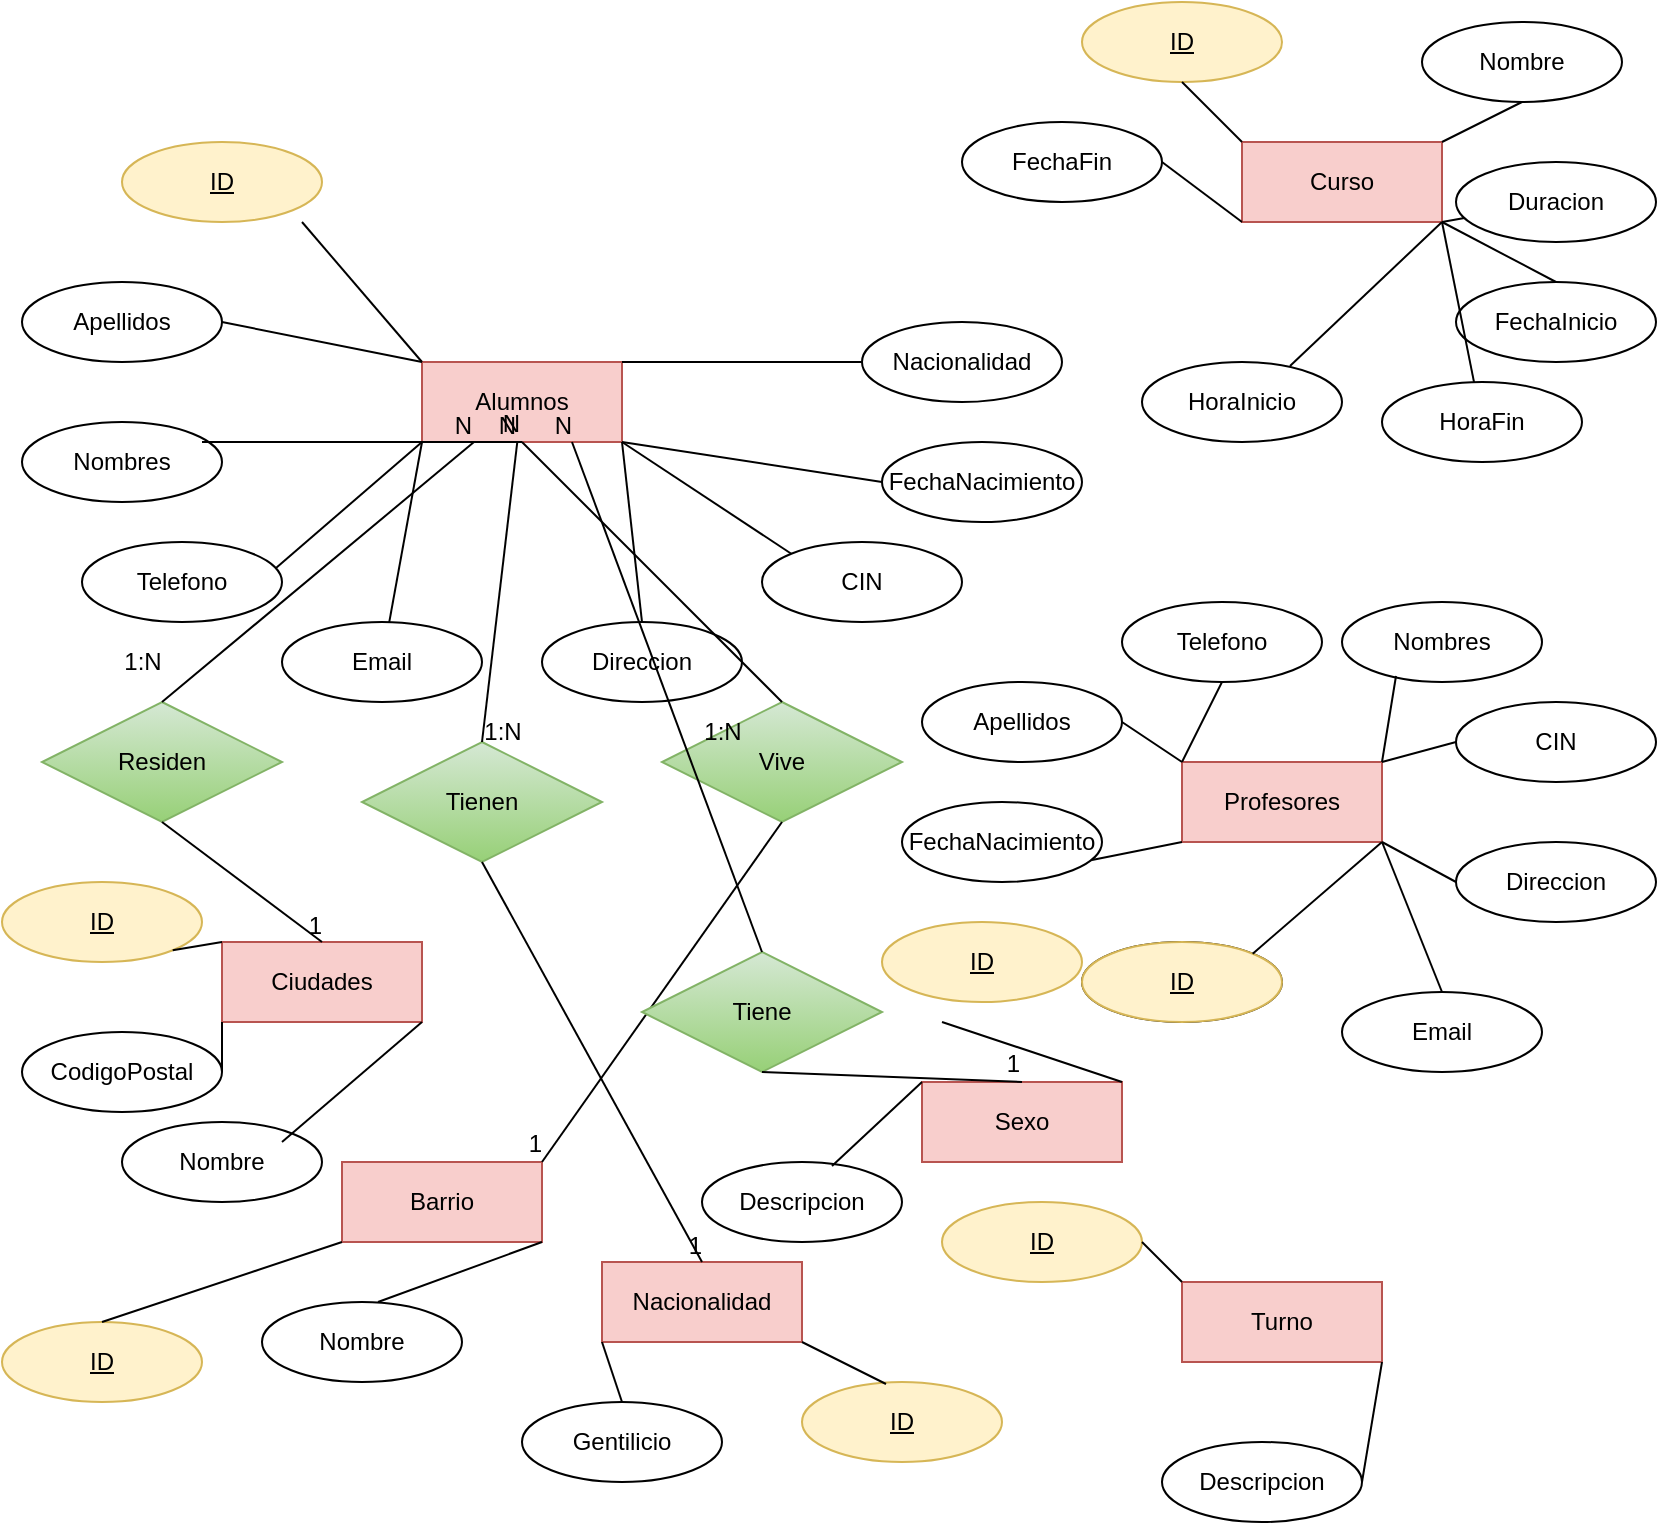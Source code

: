 <mxfile version="20.2.3" type="device"><diagram id="ryzPgXsZjJfLl2V2SXRF" name="Página-1"><mxGraphModel dx="526" dy="553" grid="1" gridSize="10" guides="1" tooltips="1" connect="1" arrows="1" fold="1" page="1" pageScale="1" pageWidth="827" pageHeight="1169" math="0" shadow="0"><root><mxCell id="0"/><mxCell id="1" parent="0"/><mxCell id="Io1nAtHtb8ZyB7JN7uuc-1" value="Alumnos" style="whiteSpace=wrap;html=1;align=center;fillColor=#f8cecc;strokeColor=#b85450;" vertex="1" parent="1"><mxGeometry x="210" y="230" width="100" height="40" as="geometry"/></mxCell><mxCell id="Io1nAtHtb8ZyB7JN7uuc-3" value="ID" style="ellipse;whiteSpace=wrap;html=1;align=center;fontStyle=4;fillColor=#fff2cc;strokeColor=#d6b656;" vertex="1" parent="1"><mxGeometry x="60" y="120" width="100" height="40" as="geometry"/></mxCell><mxCell id="Io1nAtHtb8ZyB7JN7uuc-7" value="Direccion" style="ellipse;whiteSpace=wrap;html=1;align=center;" vertex="1" parent="1"><mxGeometry x="270" y="360" width="100" height="40" as="geometry"/></mxCell><mxCell id="Io1nAtHtb8ZyB7JN7uuc-8" value="CIN" style="ellipse;whiteSpace=wrap;html=1;align=center;" vertex="1" parent="1"><mxGeometry x="380" y="320" width="100" height="40" as="geometry"/></mxCell><mxCell id="Io1nAtHtb8ZyB7JN7uuc-9" value="Email" style="ellipse;whiteSpace=wrap;html=1;align=center;" vertex="1" parent="1"><mxGeometry x="140" y="360" width="100" height="40" as="geometry"/></mxCell><mxCell id="Io1nAtHtb8ZyB7JN7uuc-11" value="Telefono" style="ellipse;whiteSpace=wrap;html=1;align=center;" vertex="1" parent="1"><mxGeometry x="40" y="320" width="100" height="40" as="geometry"/></mxCell><mxCell id="Io1nAtHtb8ZyB7JN7uuc-12" value="Nacionalidad" style="ellipse;whiteSpace=wrap;html=1;align=center;" vertex="1" parent="1"><mxGeometry x="430" y="210" width="100" height="40" as="geometry"/></mxCell><mxCell id="Io1nAtHtb8ZyB7JN7uuc-13" value="Nombres" style="ellipse;whiteSpace=wrap;html=1;align=center;" vertex="1" parent="1"><mxGeometry x="10" y="260" width="100" height="40" as="geometry"/></mxCell><mxCell id="Io1nAtHtb8ZyB7JN7uuc-14" value="Apellidos" style="ellipse;whiteSpace=wrap;html=1;align=center;" vertex="1" parent="1"><mxGeometry x="10" y="190" width="100" height="40" as="geometry"/></mxCell><mxCell id="Io1nAtHtb8ZyB7JN7uuc-15" value="FechaNacimiento" style="ellipse;whiteSpace=wrap;html=1;align=center;" vertex="1" parent="1"><mxGeometry x="440" y="270" width="100" height="40" as="geometry"/></mxCell><mxCell id="Io1nAtHtb8ZyB7JN7uuc-16" value="" style="endArrow=none;html=1;rounded=0;exitX=0;exitY=1;exitDx=0;exitDy=0;" edge="1" parent="1" source="Io1nAtHtb8ZyB7JN7uuc-1" target="Io1nAtHtb8ZyB7JN7uuc-9"><mxGeometry relative="1" as="geometry"><mxPoint x="190" y="290" as="sourcePoint"/><mxPoint x="350" y="290" as="targetPoint"/></mxGeometry></mxCell><mxCell id="Io1nAtHtb8ZyB7JN7uuc-17" value="" style="endArrow=none;html=1;rounded=0;" edge="1" parent="1"><mxGeometry relative="1" as="geometry"><mxPoint x="100" y="270" as="sourcePoint"/><mxPoint x="260" y="270" as="targetPoint"/></mxGeometry></mxCell><mxCell id="Io1nAtHtb8ZyB7JN7uuc-18" value="" style="endArrow=none;html=1;rounded=0;exitX=0;exitY=0;exitDx=0;exitDy=0;entryX=1;entryY=0.5;entryDx=0;entryDy=0;" edge="1" parent="1" source="Io1nAtHtb8ZyB7JN7uuc-1" target="Io1nAtHtb8ZyB7JN7uuc-14"><mxGeometry relative="1" as="geometry"><mxPoint x="190" y="290" as="sourcePoint"/><mxPoint x="350" y="290" as="targetPoint"/></mxGeometry></mxCell><mxCell id="Io1nAtHtb8ZyB7JN7uuc-20" value="" style="endArrow=none;html=1;rounded=0;" edge="1" parent="1"><mxGeometry relative="1" as="geometry"><mxPoint x="150" y="160" as="sourcePoint"/><mxPoint x="210" y="230" as="targetPoint"/></mxGeometry></mxCell><mxCell id="Io1nAtHtb8ZyB7JN7uuc-21" value="" style="endArrow=none;html=1;rounded=0;exitX=0.97;exitY=0.325;exitDx=0;exitDy=0;exitPerimeter=0;" edge="1" parent="1" source="Io1nAtHtb8ZyB7JN7uuc-11"><mxGeometry relative="1" as="geometry"><mxPoint x="190" y="290" as="sourcePoint"/><mxPoint x="210" y="270" as="targetPoint"/></mxGeometry></mxCell><mxCell id="Io1nAtHtb8ZyB7JN7uuc-22" value="" style="endArrow=none;html=1;rounded=0;exitX=1;exitY=1;exitDx=0;exitDy=0;entryX=0;entryY=0.5;entryDx=0;entryDy=0;" edge="1" parent="1" source="Io1nAtHtb8ZyB7JN7uuc-1" target="Io1nAtHtb8ZyB7JN7uuc-15"><mxGeometry relative="1" as="geometry"><mxPoint x="190" y="290" as="sourcePoint"/><mxPoint x="350" y="290" as="targetPoint"/></mxGeometry></mxCell><mxCell id="Io1nAtHtb8ZyB7JN7uuc-23" value="" style="endArrow=none;html=1;rounded=0;exitX=1;exitY=1;exitDx=0;exitDy=0;entryX=0;entryY=0;entryDx=0;entryDy=0;" edge="1" parent="1" source="Io1nAtHtb8ZyB7JN7uuc-1" target="Io1nAtHtb8ZyB7JN7uuc-8"><mxGeometry relative="1" as="geometry"><mxPoint x="190" y="290" as="sourcePoint"/><mxPoint x="350" y="290" as="targetPoint"/></mxGeometry></mxCell><mxCell id="Io1nAtHtb8ZyB7JN7uuc-24" value="" style="endArrow=none;html=1;rounded=0;exitX=1;exitY=1;exitDx=0;exitDy=0;entryX=0.5;entryY=0;entryDx=0;entryDy=0;" edge="1" parent="1" source="Io1nAtHtb8ZyB7JN7uuc-1" target="Io1nAtHtb8ZyB7JN7uuc-7"><mxGeometry relative="1" as="geometry"><mxPoint x="190" y="290" as="sourcePoint"/><mxPoint x="350" y="290" as="targetPoint"/></mxGeometry></mxCell><mxCell id="Io1nAtHtb8ZyB7JN7uuc-27" value="" style="endArrow=none;html=1;rounded=0;exitX=1;exitY=0;exitDx=0;exitDy=0;entryX=0;entryY=0.5;entryDx=0;entryDy=0;" edge="1" parent="1" source="Io1nAtHtb8ZyB7JN7uuc-1" target="Io1nAtHtb8ZyB7JN7uuc-12"><mxGeometry relative="1" as="geometry"><mxPoint x="190" y="290" as="sourcePoint"/><mxPoint x="350" y="290" as="targetPoint"/></mxGeometry></mxCell><mxCell id="Io1nAtHtb8ZyB7JN7uuc-29" value="Ciudades" style="whiteSpace=wrap;html=1;align=center;fillColor=#f8cecc;strokeColor=#b85450;" vertex="1" parent="1"><mxGeometry x="110" y="520" width="100" height="40" as="geometry"/></mxCell><mxCell id="Io1nAtHtb8ZyB7JN7uuc-32" value="ID" style="ellipse;whiteSpace=wrap;html=1;align=center;fontStyle=4;fillColor=#fff2cc;strokeColor=#d6b656;" vertex="1" parent="1"><mxGeometry y="490" width="100" height="40" as="geometry"/></mxCell><mxCell id="Io1nAtHtb8ZyB7JN7uuc-33" value="Nombre" style="ellipse;whiteSpace=wrap;html=1;align=center;" vertex="1" parent="1"><mxGeometry x="60" y="610" width="100" height="40" as="geometry"/></mxCell><mxCell id="Io1nAtHtb8ZyB7JN7uuc-34" value="CodigoPostal" style="ellipse;whiteSpace=wrap;html=1;align=center;" vertex="1" parent="1"><mxGeometry x="10" y="565" width="100" height="40" as="geometry"/></mxCell><mxCell id="Io1nAtHtb8ZyB7JN7uuc-35" value="Sexo" style="whiteSpace=wrap;html=1;align=center;fillColor=#f8cecc;strokeColor=#b85450;" vertex="1" parent="1"><mxGeometry x="460" y="590" width="100" height="40" as="geometry"/></mxCell><mxCell id="Io1nAtHtb8ZyB7JN7uuc-36" value="ID" style="ellipse;whiteSpace=wrap;html=1;align=center;fontStyle=4;fillColor=#fff2cc;strokeColor=#d6b656;" vertex="1" parent="1"><mxGeometry x="440" y="510" width="100" height="40" as="geometry"/></mxCell><mxCell id="Io1nAtHtb8ZyB7JN7uuc-37" value="Descripcion" style="ellipse;whiteSpace=wrap;html=1;align=center;" vertex="1" parent="1"><mxGeometry x="350" y="630" width="100" height="40" as="geometry"/></mxCell><mxCell id="Io1nAtHtb8ZyB7JN7uuc-40" value="" style="endArrow=none;html=1;rounded=0;exitX=0;exitY=0;exitDx=0;exitDy=0;entryX=1;entryY=1;entryDx=0;entryDy=0;" edge="1" parent="1" source="Io1nAtHtb8ZyB7JN7uuc-29" target="Io1nAtHtb8ZyB7JN7uuc-32"><mxGeometry relative="1" as="geometry"><mxPoint x="280" y="540" as="sourcePoint"/><mxPoint x="440" y="540" as="targetPoint"/></mxGeometry></mxCell><mxCell id="Io1nAtHtb8ZyB7JN7uuc-41" value="" style="endArrow=none;html=1;rounded=0;entryX=1;entryY=1;entryDx=0;entryDy=0;" edge="1" parent="1" target="Io1nAtHtb8ZyB7JN7uuc-29"><mxGeometry relative="1" as="geometry"><mxPoint x="140" y="620" as="sourcePoint"/><mxPoint x="250" y="540" as="targetPoint"/></mxGeometry></mxCell><mxCell id="Io1nAtHtb8ZyB7JN7uuc-42" value="" style="endArrow=none;html=1;rounded=0;exitX=1;exitY=0.5;exitDx=0;exitDy=0;entryX=0;entryY=1;entryDx=0;entryDy=0;" edge="1" parent="1" source="Io1nAtHtb8ZyB7JN7uuc-34" target="Io1nAtHtb8ZyB7JN7uuc-29"><mxGeometry relative="1" as="geometry"><mxPoint x="280" y="540" as="sourcePoint"/><mxPoint x="440" y="540" as="targetPoint"/></mxGeometry></mxCell><mxCell id="Io1nAtHtb8ZyB7JN7uuc-43" value="" style="endArrow=none;html=1;rounded=0;exitX=0.65;exitY=0.05;exitDx=0;exitDy=0;exitPerimeter=0;entryX=0;entryY=0;entryDx=0;entryDy=0;" edge="1" parent="1" source="Io1nAtHtb8ZyB7JN7uuc-37" target="Io1nAtHtb8ZyB7JN7uuc-35"><mxGeometry relative="1" as="geometry"><mxPoint x="280" y="540" as="sourcePoint"/><mxPoint x="440" y="540" as="targetPoint"/></mxGeometry></mxCell><mxCell id="Io1nAtHtb8ZyB7JN7uuc-44" value="" style="endArrow=none;html=1;rounded=0;exitX=1;exitY=0;exitDx=0;exitDy=0;" edge="1" parent="1" source="Io1nAtHtb8ZyB7JN7uuc-35"><mxGeometry relative="1" as="geometry"><mxPoint x="280" y="540" as="sourcePoint"/><mxPoint x="470" y="560" as="targetPoint"/></mxGeometry></mxCell><mxCell id="Io1nAtHtb8ZyB7JN7uuc-45" value="Barrio" style="whiteSpace=wrap;html=1;align=center;fillColor=#f8cecc;strokeColor=#b85450;" vertex="1" parent="1"><mxGeometry x="170" y="630" width="100" height="40" as="geometry"/></mxCell><mxCell id="Io1nAtHtb8ZyB7JN7uuc-46" value="ID" style="ellipse;whiteSpace=wrap;html=1;align=center;fontStyle=4;fillColor=#fff2cc;strokeColor=#d6b656;" vertex="1" parent="1"><mxGeometry y="710" width="100" height="40" as="geometry"/></mxCell><mxCell id="Io1nAtHtb8ZyB7JN7uuc-47" value="Nombre" style="ellipse;whiteSpace=wrap;html=1;align=center;" vertex="1" parent="1"><mxGeometry x="130" y="700" width="100" height="40" as="geometry"/></mxCell><mxCell id="Io1nAtHtb8ZyB7JN7uuc-48" value="" style="endArrow=none;html=1;rounded=0;exitX=1;exitY=1;exitDx=0;exitDy=0;entryX=0.58;entryY=0;entryDx=0;entryDy=0;entryPerimeter=0;" edge="1" parent="1" source="Io1nAtHtb8ZyB7JN7uuc-45" target="Io1nAtHtb8ZyB7JN7uuc-47"><mxGeometry relative="1" as="geometry"><mxPoint x="170" y="640" as="sourcePoint"/><mxPoint x="330" y="640" as="targetPoint"/></mxGeometry></mxCell><mxCell id="Io1nAtHtb8ZyB7JN7uuc-49" value="" style="endArrow=none;html=1;rounded=0;exitX=0;exitY=1;exitDx=0;exitDy=0;entryX=0.5;entryY=0;entryDx=0;entryDy=0;" edge="1" parent="1" source="Io1nAtHtb8ZyB7JN7uuc-45" target="Io1nAtHtb8ZyB7JN7uuc-46"><mxGeometry relative="1" as="geometry"><mxPoint x="170" y="640" as="sourcePoint"/><mxPoint x="330" y="640" as="targetPoint"/></mxGeometry></mxCell><mxCell id="Io1nAtHtb8ZyB7JN7uuc-50" value="Nacionalidad" style="whiteSpace=wrap;html=1;align=center;fillColor=#f8cecc;strokeColor=#b85450;" vertex="1" parent="1"><mxGeometry x="300" y="680" width="100" height="40" as="geometry"/></mxCell><mxCell id="Io1nAtHtb8ZyB7JN7uuc-51" value="ID" style="ellipse;whiteSpace=wrap;html=1;align=center;fontStyle=4;fillColor=#fff2cc;strokeColor=#d6b656;" vertex="1" parent="1"><mxGeometry x="400" y="740" width="100" height="40" as="geometry"/></mxCell><mxCell id="Io1nAtHtb8ZyB7JN7uuc-52" value="Gentilicio" style="ellipse;whiteSpace=wrap;html=1;align=center;" vertex="1" parent="1"><mxGeometry x="260" y="750" width="100" height="40" as="geometry"/></mxCell><mxCell id="Io1nAtHtb8ZyB7JN7uuc-53" value="" style="endArrow=none;html=1;rounded=0;entryX=0;entryY=1;entryDx=0;entryDy=0;exitX=0.5;exitY=0;exitDx=0;exitDy=0;" edge="1" parent="1" source="Io1nAtHtb8ZyB7JN7uuc-52" target="Io1nAtHtb8ZyB7JN7uuc-50"><mxGeometry relative="1" as="geometry"><mxPoint x="170" y="540" as="sourcePoint"/><mxPoint x="330" y="540" as="targetPoint"/></mxGeometry></mxCell><mxCell id="Io1nAtHtb8ZyB7JN7uuc-54" value="" style="endArrow=none;html=1;rounded=0;entryX=0.42;entryY=0.025;entryDx=0;entryDy=0;entryPerimeter=0;exitX=1;exitY=1;exitDx=0;exitDy=0;" edge="1" parent="1" source="Io1nAtHtb8ZyB7JN7uuc-50" target="Io1nAtHtb8ZyB7JN7uuc-51"><mxGeometry relative="1" as="geometry"><mxPoint x="350" y="720" as="sourcePoint"/><mxPoint x="510" y="720" as="targetPoint"/></mxGeometry></mxCell><mxCell id="Io1nAtHtb8ZyB7JN7uuc-55" value="Profesores" style="whiteSpace=wrap;html=1;align=center;fillColor=#f8cecc;strokeColor=#b85450;" vertex="1" parent="1"><mxGeometry x="590" y="430" width="100" height="40" as="geometry"/></mxCell><mxCell id="Io1nAtHtb8ZyB7JN7uuc-57" value="Attribute" style="ellipse;whiteSpace=wrap;html=1;align=center;fontStyle=4;" vertex="1" parent="1"><mxGeometry x="540" y="520" width="100" height="40" as="geometry"/></mxCell><mxCell id="Io1nAtHtb8ZyB7JN7uuc-58" value="ID" style="ellipse;whiteSpace=wrap;html=1;align=center;fontStyle=4;fillColor=#fff2cc;strokeColor=#d6b656;" vertex="1" parent="1"><mxGeometry x="540" y="520" width="100" height="40" as="geometry"/></mxCell><mxCell id="Io1nAtHtb8ZyB7JN7uuc-59" value="Nombres" style="ellipse;whiteSpace=wrap;html=1;align=center;" vertex="1" parent="1"><mxGeometry x="670" y="350" width="100" height="40" as="geometry"/></mxCell><mxCell id="Io1nAtHtb8ZyB7JN7uuc-60" value="Email" style="ellipse;whiteSpace=wrap;html=1;align=center;" vertex="1" parent="1"><mxGeometry x="670" y="545" width="100" height="40" as="geometry"/></mxCell><mxCell id="Io1nAtHtb8ZyB7JN7uuc-61" value="Telefono" style="ellipse;whiteSpace=wrap;html=1;align=center;" vertex="1" parent="1"><mxGeometry x="560" y="350" width="100" height="40" as="geometry"/></mxCell><mxCell id="Io1nAtHtb8ZyB7JN7uuc-62" value="CIN" style="ellipse;whiteSpace=wrap;html=1;align=center;" vertex="1" parent="1"><mxGeometry x="727" y="400" width="100" height="40" as="geometry"/></mxCell><mxCell id="Io1nAtHtb8ZyB7JN7uuc-63" value="Direccion" style="ellipse;whiteSpace=wrap;html=1;align=center;" vertex="1" parent="1"><mxGeometry x="727" y="470" width="100" height="40" as="geometry"/></mxCell><mxCell id="Io1nAtHtb8ZyB7JN7uuc-64" value="Apellidos" style="ellipse;whiteSpace=wrap;html=1;align=center;" vertex="1" parent="1"><mxGeometry x="460" y="390" width="100" height="40" as="geometry"/></mxCell><mxCell id="Io1nAtHtb8ZyB7JN7uuc-66" value="FechaNacimiento" style="ellipse;whiteSpace=wrap;html=1;align=center;" vertex="1" parent="1"><mxGeometry x="450" y="450" width="100" height="40" as="geometry"/></mxCell><mxCell id="Io1nAtHtb8ZyB7JN7uuc-67" value="" style="endArrow=none;html=1;rounded=0;exitX=0.27;exitY=0.925;exitDx=0;exitDy=0;exitPerimeter=0;entryX=1;entryY=0;entryDx=0;entryDy=0;" edge="1" parent="1" source="Io1nAtHtb8ZyB7JN7uuc-59" target="Io1nAtHtb8ZyB7JN7uuc-55"><mxGeometry relative="1" as="geometry"><mxPoint x="620" y="409.5" as="sourcePoint"/><mxPoint x="780" y="409.5" as="targetPoint"/></mxGeometry></mxCell><mxCell id="Io1nAtHtb8ZyB7JN7uuc-68" value="" style="endArrow=none;html=1;rounded=0;exitX=0.5;exitY=1;exitDx=0;exitDy=0;entryX=0;entryY=0;entryDx=0;entryDy=0;" edge="1" parent="1" source="Io1nAtHtb8ZyB7JN7uuc-61" target="Io1nAtHtb8ZyB7JN7uuc-55"><mxGeometry relative="1" as="geometry"><mxPoint x="530" y="340" as="sourcePoint"/><mxPoint x="690" y="340" as="targetPoint"/></mxGeometry></mxCell><mxCell id="Io1nAtHtb8ZyB7JN7uuc-72" value="" style="endArrow=none;html=1;rounded=0;entryX=0;entryY=1;entryDx=0;entryDy=0;exitX=0.95;exitY=0.725;exitDx=0;exitDy=0;exitPerimeter=0;" edge="1" parent="1" source="Io1nAtHtb8ZyB7JN7uuc-66" target="Io1nAtHtb8ZyB7JN7uuc-55"><mxGeometry relative="1" as="geometry"><mxPoint x="560" y="490" as="sourcePoint"/><mxPoint x="720" y="490" as="targetPoint"/></mxGeometry></mxCell><mxCell id="Io1nAtHtb8ZyB7JN7uuc-73" value="" style="endArrow=none;html=1;rounded=0;exitX=1;exitY=0;exitDx=0;exitDy=0;entryX=1;entryY=1;entryDx=0;entryDy=0;" edge="1" parent="1" source="Io1nAtHtb8ZyB7JN7uuc-58" target="Io1nAtHtb8ZyB7JN7uuc-55"><mxGeometry relative="1" as="geometry"><mxPoint x="560" y="500" as="sourcePoint"/><mxPoint x="720" y="500" as="targetPoint"/></mxGeometry></mxCell><mxCell id="Io1nAtHtb8ZyB7JN7uuc-74" value="" style="endArrow=none;html=1;rounded=0;exitX=1;exitY=0.5;exitDx=0;exitDy=0;" edge="1" parent="1" source="Io1nAtHtb8ZyB7JN7uuc-64"><mxGeometry relative="1" as="geometry"><mxPoint x="530" y="340" as="sourcePoint"/><mxPoint x="590" y="430" as="targetPoint"/></mxGeometry></mxCell><mxCell id="Io1nAtHtb8ZyB7JN7uuc-76" value="" style="endArrow=none;html=1;rounded=0;entryX=0;entryY=0.5;entryDx=0;entryDy=0;exitX=1;exitY=0;exitDx=0;exitDy=0;" edge="1" parent="1" source="Io1nAtHtb8ZyB7JN7uuc-55" target="Io1nAtHtb8ZyB7JN7uuc-62"><mxGeometry relative="1" as="geometry"><mxPoint x="570" y="440" as="sourcePoint"/><mxPoint x="730" y="440" as="targetPoint"/></mxGeometry></mxCell><mxCell id="Io1nAtHtb8ZyB7JN7uuc-77" value="" style="endArrow=none;html=1;rounded=0;exitX=1;exitY=1;exitDx=0;exitDy=0;entryX=0;entryY=0.5;entryDx=0;entryDy=0;" edge="1" parent="1" source="Io1nAtHtb8ZyB7JN7uuc-55" target="Io1nAtHtb8ZyB7JN7uuc-63"><mxGeometry relative="1" as="geometry"><mxPoint x="600" y="479.5" as="sourcePoint"/><mxPoint x="730" y="480" as="targetPoint"/></mxGeometry></mxCell><mxCell id="Io1nAtHtb8ZyB7JN7uuc-78" value="" style="endArrow=none;html=1;rounded=0;entryX=0.5;entryY=0;entryDx=0;entryDy=0;" edge="1" parent="1" target="Io1nAtHtb8ZyB7JN7uuc-60"><mxGeometry relative="1" as="geometry"><mxPoint x="690" y="470" as="sourcePoint"/><mxPoint x="710" y="540" as="targetPoint"/></mxGeometry></mxCell><mxCell id="Io1nAtHtb8ZyB7JN7uuc-79" value="Curso" style="whiteSpace=wrap;html=1;align=center;fillColor=#f8cecc;strokeColor=#b85450;" vertex="1" parent="1"><mxGeometry x="620" y="120" width="100" height="40" as="geometry"/></mxCell><mxCell id="Io1nAtHtb8ZyB7JN7uuc-80" value="ID" style="ellipse;whiteSpace=wrap;html=1;align=center;fontStyle=4;fillColor=#fff2cc;strokeColor=#d6b656;" vertex="1" parent="1"><mxGeometry x="540" y="50" width="100" height="40" as="geometry"/></mxCell><mxCell id="Io1nAtHtb8ZyB7JN7uuc-82" value="Nombre" style="ellipse;whiteSpace=wrap;html=1;align=center;" vertex="1" parent="1"><mxGeometry x="710" y="60" width="100" height="40" as="geometry"/></mxCell><mxCell id="Io1nAtHtb8ZyB7JN7uuc-83" value="FechaInicio" style="ellipse;whiteSpace=wrap;html=1;align=center;" vertex="1" parent="1"><mxGeometry x="727" y="190" width="100" height="40" as="geometry"/></mxCell><mxCell id="Io1nAtHtb8ZyB7JN7uuc-84" value="FechaFin" style="ellipse;whiteSpace=wrap;html=1;align=center;" vertex="1" parent="1"><mxGeometry x="480" y="110" width="100" height="40" as="geometry"/></mxCell><mxCell id="Io1nAtHtb8ZyB7JN7uuc-86" value="Duracion" style="ellipse;whiteSpace=wrap;html=1;align=center;" vertex="1" parent="1"><mxGeometry x="727" y="130" width="100" height="40" as="geometry"/></mxCell><mxCell id="Io1nAtHtb8ZyB7JN7uuc-87" value="HoraInicio" style="ellipse;whiteSpace=wrap;html=1;align=center;" vertex="1" parent="1"><mxGeometry x="570" y="230" width="100" height="40" as="geometry"/></mxCell><mxCell id="Io1nAtHtb8ZyB7JN7uuc-88" value="HoraFin" style="ellipse;whiteSpace=wrap;html=1;align=center;" vertex="1" parent="1"><mxGeometry x="690" y="240" width="100" height="40" as="geometry"/></mxCell><mxCell id="Io1nAtHtb8ZyB7JN7uuc-89" value="" style="endArrow=none;html=1;rounded=0;exitX=0.5;exitY=1;exitDx=0;exitDy=0;entryX=0;entryY=0;entryDx=0;entryDy=0;" edge="1" parent="1" source="Io1nAtHtb8ZyB7JN7uuc-80" target="Io1nAtHtb8ZyB7JN7uuc-79"><mxGeometry relative="1" as="geometry"><mxPoint x="590" y="109" as="sourcePoint"/><mxPoint x="750" y="109" as="targetPoint"/></mxGeometry></mxCell><mxCell id="Io1nAtHtb8ZyB7JN7uuc-91" value="" style="endArrow=none;html=1;rounded=0;exitX=1;exitY=0;exitDx=0;exitDy=0;entryX=0.5;entryY=1;entryDx=0;entryDy=0;" edge="1" parent="1" source="Io1nAtHtb8ZyB7JN7uuc-79" target="Io1nAtHtb8ZyB7JN7uuc-82"><mxGeometry relative="1" as="geometry"><mxPoint x="650" y="110" as="sourcePoint"/><mxPoint x="810" y="110" as="targetPoint"/></mxGeometry></mxCell><mxCell id="Io1nAtHtb8ZyB7JN7uuc-93" value="" style="endArrow=none;html=1;rounded=0;entryX=0.5;entryY=0;entryDx=0;entryDy=0;exitX=1;exitY=1;exitDx=0;exitDy=0;" edge="1" parent="1" source="Io1nAtHtb8ZyB7JN7uuc-79" target="Io1nAtHtb8ZyB7JN7uuc-83"><mxGeometry relative="1" as="geometry"><mxPoint x="567" y="170" as="sourcePoint"/><mxPoint x="727" y="170" as="targetPoint"/></mxGeometry></mxCell><mxCell id="Io1nAtHtb8ZyB7JN7uuc-95" value="" style="endArrow=none;html=1;rounded=0;" edge="1" parent="1" target="Io1nAtHtb8ZyB7JN7uuc-86"><mxGeometry relative="1" as="geometry"><mxPoint x="720" y="160" as="sourcePoint"/><mxPoint x="797" y="180" as="targetPoint"/><Array as="points"/></mxGeometry></mxCell><mxCell id="Io1nAtHtb8ZyB7JN7uuc-96" value="" style="endArrow=none;html=1;rounded=0;exitX=0.74;exitY=0.05;exitDx=0;exitDy=0;entryX=1;entryY=1;entryDx=0;entryDy=0;exitPerimeter=0;" edge="1" parent="1" source="Io1nAtHtb8ZyB7JN7uuc-87" target="Io1nAtHtb8ZyB7JN7uuc-79"><mxGeometry relative="1" as="geometry"><mxPoint x="660" y="180" as="sourcePoint"/><mxPoint x="700" y="160" as="targetPoint"/></mxGeometry></mxCell><mxCell id="Io1nAtHtb8ZyB7JN7uuc-99" value="" style="endArrow=none;html=1;rounded=0;exitX=1;exitY=1;exitDx=0;exitDy=0;" edge="1" parent="1" source="Io1nAtHtb8ZyB7JN7uuc-79" target="Io1nAtHtb8ZyB7JN7uuc-88"><mxGeometry relative="1" as="geometry"><mxPoint x="673.74" y="160" as="sourcePoint"/><mxPoint x="709.995" y="191.803" as="targetPoint"/></mxGeometry></mxCell><mxCell id="Io1nAtHtb8ZyB7JN7uuc-100" value="" style="endArrow=none;html=1;rounded=0;entryX=0;entryY=1;entryDx=0;entryDy=0;exitX=1;exitY=0.5;exitDx=0;exitDy=0;" edge="1" parent="1" source="Io1nAtHtb8ZyB7JN7uuc-84" target="Io1nAtHtb8ZyB7JN7uuc-79"><mxGeometry relative="1" as="geometry"><mxPoint x="570" y="140" as="sourcePoint"/><mxPoint x="616.255" y="181.803" as="targetPoint"/></mxGeometry></mxCell><mxCell id="Io1nAtHtb8ZyB7JN7uuc-103" value="Turno" style="whiteSpace=wrap;html=1;align=center;fillColor=#f8cecc;strokeColor=#b85450;" vertex="1" parent="1"><mxGeometry x="590" y="690" width="100" height="40" as="geometry"/></mxCell><mxCell id="Io1nAtHtb8ZyB7JN7uuc-105" value="ID" style="ellipse;whiteSpace=wrap;html=1;align=center;fontStyle=4;fillColor=#fff2cc;strokeColor=#d6b656;" vertex="1" parent="1"><mxGeometry x="470" y="650" width="100" height="40" as="geometry"/></mxCell><mxCell id="Io1nAtHtb8ZyB7JN7uuc-107" value="Descripcion" style="ellipse;whiteSpace=wrap;html=1;align=center;" vertex="1" parent="1"><mxGeometry x="580" y="770" width="100" height="40" as="geometry"/></mxCell><mxCell id="Io1nAtHtb8ZyB7JN7uuc-108" value="" style="endArrow=none;html=1;rounded=0;exitX=1;exitY=0.5;exitDx=0;exitDy=0;entryX=0;entryY=0;entryDx=0;entryDy=0;" edge="1" parent="1" source="Io1nAtHtb8ZyB7JN7uuc-105" target="Io1nAtHtb8ZyB7JN7uuc-103"><mxGeometry relative="1" as="geometry"><mxPoint x="480" y="740" as="sourcePoint"/><mxPoint x="640" y="740" as="targetPoint"/></mxGeometry></mxCell><mxCell id="Io1nAtHtb8ZyB7JN7uuc-111" value="" style="endArrow=none;html=1;rounded=0;exitX=1;exitY=1;exitDx=0;exitDy=0;entryX=1;entryY=0.5;entryDx=0;entryDy=0;" edge="1" parent="1" source="Io1nAtHtb8ZyB7JN7uuc-103" target="Io1nAtHtb8ZyB7JN7uuc-107"><mxGeometry relative="1" as="geometry"><mxPoint x="480" y="740" as="sourcePoint"/><mxPoint x="640" y="740" as="targetPoint"/></mxGeometry></mxCell><mxCell id="Io1nAtHtb8ZyB7JN7uuc-113" value="Vive" style="shape=rhombus;perimeter=rhombusPerimeter;whiteSpace=wrap;html=1;align=center;fillColor=#d5e8d4;strokeColor=#82b366;gradientColor=#97d077;" vertex="1" parent="1"><mxGeometry x="330" y="400" width="120" height="60" as="geometry"/></mxCell><mxCell id="Io1nAtHtb8ZyB7JN7uuc-122" value="" style="endArrow=none;html=1;rounded=0;entryX=0.5;entryY=1;entryDx=0;entryDy=0;exitX=0.5;exitY=0;exitDx=0;exitDy=0;" edge="1" parent="1" source="Io1nAtHtb8ZyB7JN7uuc-113" target="Io1nAtHtb8ZyB7JN7uuc-1"><mxGeometry relative="1" as="geometry"><mxPoint x="130" y="429" as="sourcePoint"/><mxPoint x="290" y="429" as="targetPoint"/></mxGeometry></mxCell><mxCell id="Io1nAtHtb8ZyB7JN7uuc-123" value="N" style="resizable=0;html=1;align=right;verticalAlign=bottom;" connectable="0" vertex="1" parent="Io1nAtHtb8ZyB7JN7uuc-122"><mxGeometry x="1" relative="1" as="geometry"/></mxCell><mxCell id="Io1nAtHtb8ZyB7JN7uuc-126" value="" style="endArrow=none;html=1;rounded=0;entryX=1;entryY=0;entryDx=0;entryDy=0;exitX=0.5;exitY=1;exitDx=0;exitDy=0;" edge="1" parent="1" source="Io1nAtHtb8ZyB7JN7uuc-113" target="Io1nAtHtb8ZyB7JN7uuc-45"><mxGeometry relative="1" as="geometry"><mxPoint x="350" y="480" as="sourcePoint"/><mxPoint x="340" y="440" as="targetPoint"/><Array as="points"/></mxGeometry></mxCell><mxCell id="Io1nAtHtb8ZyB7JN7uuc-127" value="1" style="resizable=0;html=1;align=right;verticalAlign=bottom;" connectable="0" vertex="1" parent="Io1nAtHtb8ZyB7JN7uuc-126"><mxGeometry x="1" relative="1" as="geometry"/></mxCell><mxCell id="Io1nAtHtb8ZyB7JN7uuc-130" value="1:N" style="text;html=1;align=center;verticalAlign=middle;resizable=0;points=[];autosize=1;strokeColor=none;fillColor=none;" vertex="1" parent="1"><mxGeometry x="340" y="400" width="40" height="30" as="geometry"/></mxCell><mxCell id="Io1nAtHtb8ZyB7JN7uuc-131" value="Tienen" style="shape=rhombus;perimeter=rhombusPerimeter;whiteSpace=wrap;html=1;align=center;fillColor=#d5e8d4;gradientColor=#97d077;strokeColor=#82b366;" vertex="1" parent="1"><mxGeometry x="180" y="420" width="120" height="60" as="geometry"/></mxCell><mxCell id="Io1nAtHtb8ZyB7JN7uuc-132" value="" style="endArrow=none;html=1;rounded=0;entryX=0.5;entryY=0;entryDx=0;entryDy=0;exitX=0.5;exitY=1;exitDx=0;exitDy=0;" edge="1" parent="1" source="Io1nAtHtb8ZyB7JN7uuc-131" target="Io1nAtHtb8ZyB7JN7uuc-50"><mxGeometry relative="1" as="geometry"><mxPoint x="180" y="540" as="sourcePoint"/><mxPoint x="340" y="540" as="targetPoint"/></mxGeometry></mxCell><mxCell id="Io1nAtHtb8ZyB7JN7uuc-133" value="1" style="resizable=0;html=1;align=right;verticalAlign=bottom;" connectable="0" vertex="1" parent="Io1nAtHtb8ZyB7JN7uuc-132"><mxGeometry x="1" relative="1" as="geometry"/></mxCell><mxCell id="Io1nAtHtb8ZyB7JN7uuc-134" value="" style="endArrow=none;html=1;rounded=0;exitX=0.5;exitY=0;exitDx=0;exitDy=0;" edge="1" parent="1" source="Io1nAtHtb8ZyB7JN7uuc-131" target="Io1nAtHtb8ZyB7JN7uuc-1"><mxGeometry relative="1" as="geometry"><mxPoint x="180" y="540" as="sourcePoint"/><mxPoint x="340" y="540" as="targetPoint"/></mxGeometry></mxCell><mxCell id="Io1nAtHtb8ZyB7JN7uuc-135" value="N" style="resizable=0;html=1;align=right;verticalAlign=bottom;" connectable="0" vertex="1" parent="Io1nAtHtb8ZyB7JN7uuc-134"><mxGeometry x="1" relative="1" as="geometry"/></mxCell><mxCell id="Io1nAtHtb8ZyB7JN7uuc-137" value="Residen" style="shape=rhombus;perimeter=rhombusPerimeter;whiteSpace=wrap;html=1;align=center;fillColor=#d5e8d4;gradientColor=#97d077;strokeColor=#82b366;" vertex="1" parent="1"><mxGeometry x="20" y="400" width="120" height="60" as="geometry"/></mxCell><mxCell id="Io1nAtHtb8ZyB7JN7uuc-138" value="1:N" style="text;html=1;align=center;verticalAlign=middle;resizable=0;points=[];autosize=1;strokeColor=none;fillColor=none;" vertex="1" parent="1"><mxGeometry x="230" y="400" width="40" height="30" as="geometry"/></mxCell><mxCell id="Io1nAtHtb8ZyB7JN7uuc-139" value="" style="endArrow=none;html=1;rounded=0;exitX=0.5;exitY=0;exitDx=0;exitDy=0;" edge="1" parent="1" source="Io1nAtHtb8ZyB7JN7uuc-137" target="Io1nAtHtb8ZyB7JN7uuc-1"><mxGeometry relative="1" as="geometry"><mxPoint x="170" y="540" as="sourcePoint"/><mxPoint x="260" y="270" as="targetPoint"/></mxGeometry></mxCell><mxCell id="Io1nAtHtb8ZyB7JN7uuc-140" value="N" style="resizable=0;html=1;align=right;verticalAlign=bottom;" connectable="0" vertex="1" parent="Io1nAtHtb8ZyB7JN7uuc-139"><mxGeometry x="1" relative="1" as="geometry"/></mxCell><mxCell id="Io1nAtHtb8ZyB7JN7uuc-141" value="" style="endArrow=none;html=1;rounded=0;entryX=0.5;entryY=0;entryDx=0;entryDy=0;exitX=0.5;exitY=1;exitDx=0;exitDy=0;" edge="1" parent="1" source="Io1nAtHtb8ZyB7JN7uuc-137" target="Io1nAtHtb8ZyB7JN7uuc-29"><mxGeometry relative="1" as="geometry"><mxPoint x="170" y="540" as="sourcePoint"/><mxPoint x="330" y="540" as="targetPoint"/></mxGeometry></mxCell><mxCell id="Io1nAtHtb8ZyB7JN7uuc-142" value="1" style="resizable=0;html=1;align=right;verticalAlign=bottom;" connectable="0" vertex="1" parent="Io1nAtHtb8ZyB7JN7uuc-141"><mxGeometry x="1" relative="1" as="geometry"/></mxCell><mxCell id="Io1nAtHtb8ZyB7JN7uuc-143" value="1:N" style="text;html=1;align=center;verticalAlign=middle;resizable=0;points=[];autosize=1;strokeColor=none;fillColor=none;" vertex="1" parent="1"><mxGeometry x="50" y="365" width="40" height="30" as="geometry"/></mxCell><mxCell id="Io1nAtHtb8ZyB7JN7uuc-144" value="Tiene" style="shape=rhombus;perimeter=rhombusPerimeter;whiteSpace=wrap;html=1;align=center;fillColor=#d5e8d4;gradientColor=#97d077;strokeColor=#82b366;" vertex="1" parent="1"><mxGeometry x="320" y="525" width="120" height="60" as="geometry"/></mxCell><mxCell id="Io1nAtHtb8ZyB7JN7uuc-147" value="" style="endArrow=none;html=1;rounded=0;entryX=0.75;entryY=1;entryDx=0;entryDy=0;exitX=0.5;exitY=0;exitDx=0;exitDy=0;" edge="1" parent="1" source="Io1nAtHtb8ZyB7JN7uuc-144" target="Io1nAtHtb8ZyB7JN7uuc-1"><mxGeometry relative="1" as="geometry"><mxPoint x="350" y="540" as="sourcePoint"/><mxPoint x="510" y="540" as="targetPoint"/></mxGeometry></mxCell><mxCell id="Io1nAtHtb8ZyB7JN7uuc-148" value="N" style="resizable=0;html=1;align=right;verticalAlign=bottom;" connectable="0" vertex="1" parent="Io1nAtHtb8ZyB7JN7uuc-147"><mxGeometry x="1" relative="1" as="geometry"/></mxCell><mxCell id="Io1nAtHtb8ZyB7JN7uuc-149" value="" style="endArrow=none;html=1;rounded=0;entryX=0.5;entryY=0;entryDx=0;entryDy=0;exitX=0.5;exitY=1;exitDx=0;exitDy=0;" edge="1" parent="1" source="Io1nAtHtb8ZyB7JN7uuc-144" target="Io1nAtHtb8ZyB7JN7uuc-35"><mxGeometry relative="1" as="geometry"><mxPoint x="350" y="540" as="sourcePoint"/><mxPoint x="510" y="540" as="targetPoint"/></mxGeometry></mxCell><mxCell id="Io1nAtHtb8ZyB7JN7uuc-150" value="1" style="resizable=0;html=1;align=right;verticalAlign=bottom;" connectable="0" vertex="1" parent="Io1nAtHtb8ZyB7JN7uuc-149"><mxGeometry x="1" relative="1" as="geometry"/></mxCell></root></mxGraphModel></diagram></mxfile>